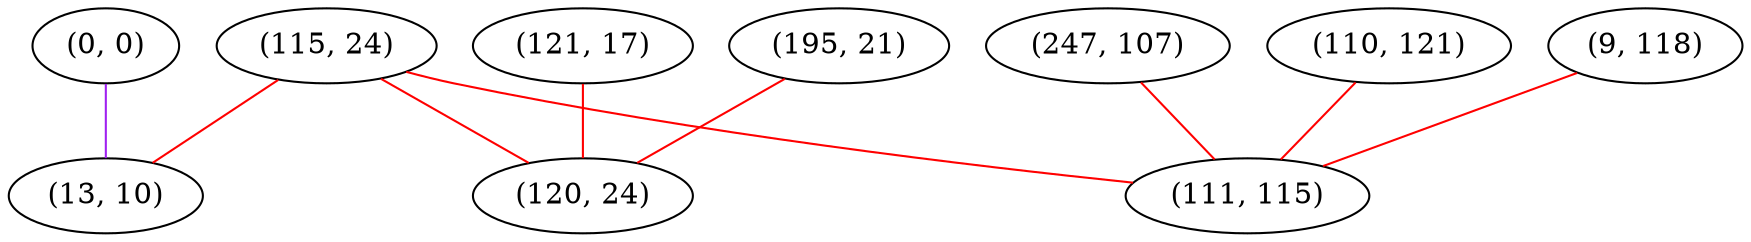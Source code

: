 graph "" {
"(0, 0)";
"(121, 17)";
"(247, 107)";
"(110, 121)";
"(9, 118)";
"(195, 21)";
"(115, 24)";
"(120, 24)";
"(111, 115)";
"(13, 10)";
"(0, 0)" -- "(13, 10)"  [color=purple, key=0, weight=4];
"(121, 17)" -- "(120, 24)"  [color=red, key=0, weight=1];
"(247, 107)" -- "(111, 115)"  [color=red, key=0, weight=1];
"(110, 121)" -- "(111, 115)"  [color=red, key=0, weight=1];
"(9, 118)" -- "(111, 115)"  [color=red, key=0, weight=1];
"(195, 21)" -- "(120, 24)"  [color=red, key=0, weight=1];
"(115, 24)" -- "(111, 115)"  [color=red, key=0, weight=1];
"(115, 24)" -- "(120, 24)"  [color=red, key=0, weight=1];
"(115, 24)" -- "(13, 10)"  [color=red, key=0, weight=1];
}
